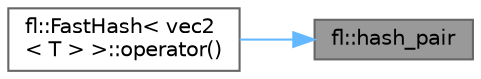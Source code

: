 digraph "fl::hash_pair"
{
 // INTERACTIVE_SVG=YES
 // LATEX_PDF_SIZE
  bgcolor="transparent";
  edge [fontname=Helvetica,fontsize=10,labelfontname=Helvetica,labelfontsize=10];
  node [fontname=Helvetica,fontsize=10,shape=box,height=0.2,width=0.4];
  rankdir="RL";
  Node1 [id="Node000001",label="fl::hash_pair",height=0.2,width=0.4,color="gray40", fillcolor="grey60", style="filled", fontcolor="black",tooltip=" "];
  Node1 -> Node2 [id="edge1_Node000001_Node000002",dir="back",color="steelblue1",style="solid",tooltip=" "];
  Node2 [id="Node000002",label="fl::FastHash\< vec2\l\< T \> \>::operator()",height=0.2,width=0.4,color="grey40", fillcolor="white", style="filled",URL="$db/d9b/structfl_1_1_fast_hash_3_01vec2_3_01_t_01_4_01_4_ad113ae9d928087fbc78b3e9f5a106405.html#ad113ae9d928087fbc78b3e9f5a106405",tooltip=" "];
}
